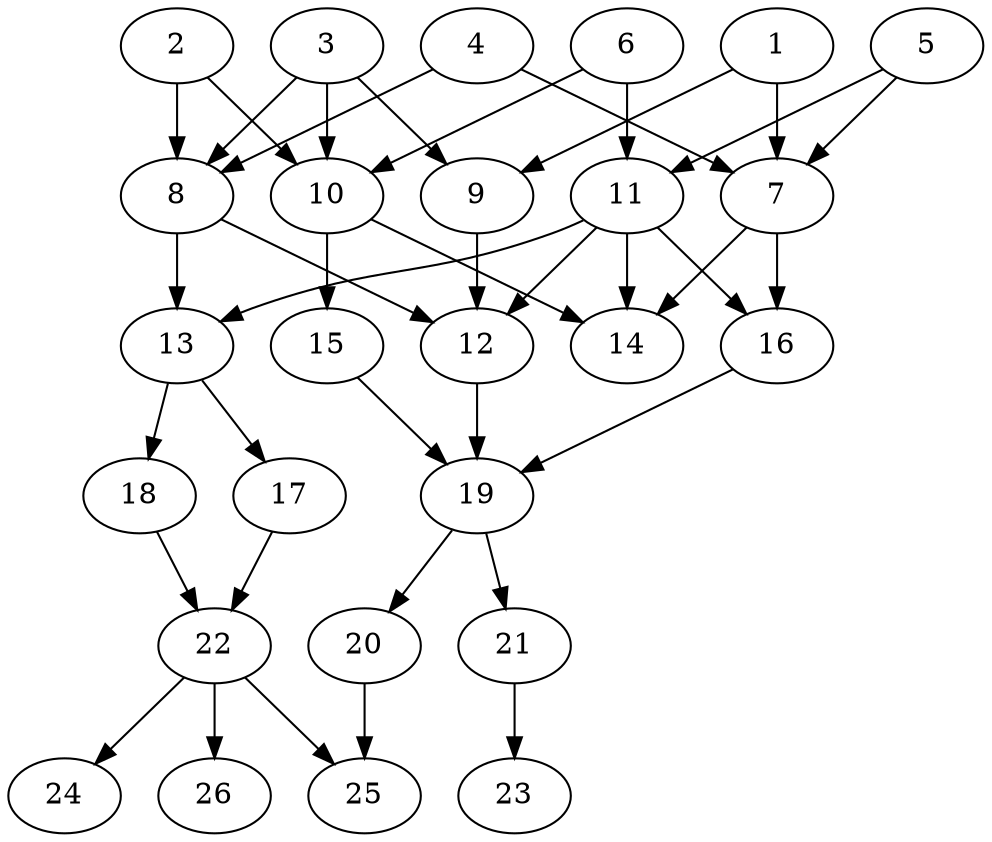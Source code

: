 // DAG (tier=2-normal, mode=compute, n=26, ccr=0.375, fat=0.541, density=0.543, regular=0.575, jump=0.131, mindata=524288, maxdata=8388608)
// DAG automatically generated by daggen at Sun Aug 24 16:33:33 2025
// /home/ermia/Project/Environments/daggen/bin/daggen --dot --ccr 0.375 --fat 0.541 --regular 0.575 --density 0.543 --jump 0.131 --mindata 524288 --maxdata 8388608 -n 26 
digraph G {
  1 [size="2535962648443340", alpha="0.18", expect_size="1267981324221670"]
  1 -> 7 [size ="54333223731200"]
  1 -> 9 [size ="54333223731200"]
  2 [size="107468701732795280", alpha="0.16", expect_size="53734350866397640"]
  2 -> 8 [size ="46800413130752"]
  2 -> 10 [size ="46800413130752"]
  3 [size="193651036239899232", alpha="0.09", expect_size="96825518119949616"]
  3 -> 8 [size ="231034880786432"]
  3 -> 9 [size ="231034880786432"]
  3 -> 10 [size ="231034880786432"]
  4 [size="1092306994324069632", alpha="0.09", expect_size="546153497162034816"]
  4 -> 7 [size ="382545766121472"]
  4 -> 8 [size ="382545766121472"]
  5 [size="16581850876308844", alpha="0.17", expect_size="8290925438154422"]
  5 -> 7 [size ="352023606198272"]
  5 -> 11 [size ="352023606198272"]
  6 [size="54124081986106556416", alpha="0.01", expect_size="27062040993053278208"]
  6 -> 10 [size ="114467891314688"]
  6 -> 11 [size ="114467891314688"]
  7 [size="195976988503363424", alpha="0.01", expect_size="97988494251681712"]
  7 -> 14 [size ="91185922179072"]
  7 -> 16 [size ="91185922179072"]
  8 [size="839009220460120576", alpha="0.01", expect_size="419504610230060288"]
  8 -> 12 [size ="371858302042112"]
  8 -> 13 [size ="371858302042112"]
  9 [size="2245506539494908", alpha="0.14", expect_size="1122753269747454"]
  9 -> 12 [size ="124598645424128"]
  10 [size="71094757943854", alpha="0.12", expect_size="35547378971927"]
  10 -> 14 [size ="2392061902848"]
  10 -> 15 [size ="2392061902848"]
  11 [size="131339448519760019456", alpha="0.08", expect_size="65669724259880009728"]
  11 -> 12 [size ="206706172755968"]
  11 -> 13 [size ="206706172755968"]
  11 -> 14 [size ="206706172755968"]
  11 -> 16 [size ="206706172755968"]
  12 [size="262675457133162976", alpha="0.10", expect_size="131337728566581488"]
  12 -> 19 [size ="300883606765568"]
  13 [size="440775019050179756032", alpha="0.06", expect_size="220387509525089878016"]
  13 -> 17 [size ="463341608763392"]
  13 -> 18 [size ="463341608763392"]
  14 [size="13142239944017158", alpha="0.07", expect_size="6571119972008579"]
  15 [size="2330970493064164", alpha="0.17", expect_size="1165485246532082"]
  15 -> 19 [size ="6204214476800"]
  16 [size="286385085815321526272", alpha="0.04", expect_size="143192542907660763136"]
  16 -> 19 [size ="347581712433152"]
  17 [size="2021342435148242", alpha="0.04", expect_size="1010671217574121"]
  17 -> 22 [size ="36118200320000"]
  18 [size="1279522507730720", alpha="0.16", expect_size="639761253865360"]
  18 -> 22 [size ="47836406218752"]
  19 [size="522368148679000", alpha="0.16", expect_size="261184074339500"]
  19 -> 20 [size ="9073118412800"]
  19 -> 21 [size ="9073118412800"]
  20 [size="146532904060356", alpha="0.20", expect_size="73266452030178"]
  20 -> 25 [size ="11839211569152"]
  21 [size="564523002554016640", alpha="0.13", expect_size="282261501277008320"]
  21 -> 23 [size ="292007444480000"]
  22 [size="476763187419059060736", alpha="0.19", expect_size="238381593709529530368"]
  22 -> 24 [size ="488230751305728"]
  22 -> 25 [size ="488230751305728"]
  22 -> 26 [size ="488230751305728"]
  23 [size="381272562369481984", alpha="0.10", expect_size="190636281184740992"]
  24 [size="213900740597613760", alpha="0.12", expect_size="106950370298806880"]
  25 [size="134620783971401728000", alpha="0.17", expect_size="67310391985700864000"]
  26 [size="450813981874483888128", alpha="0.20", expect_size="225406990937241944064"]
}